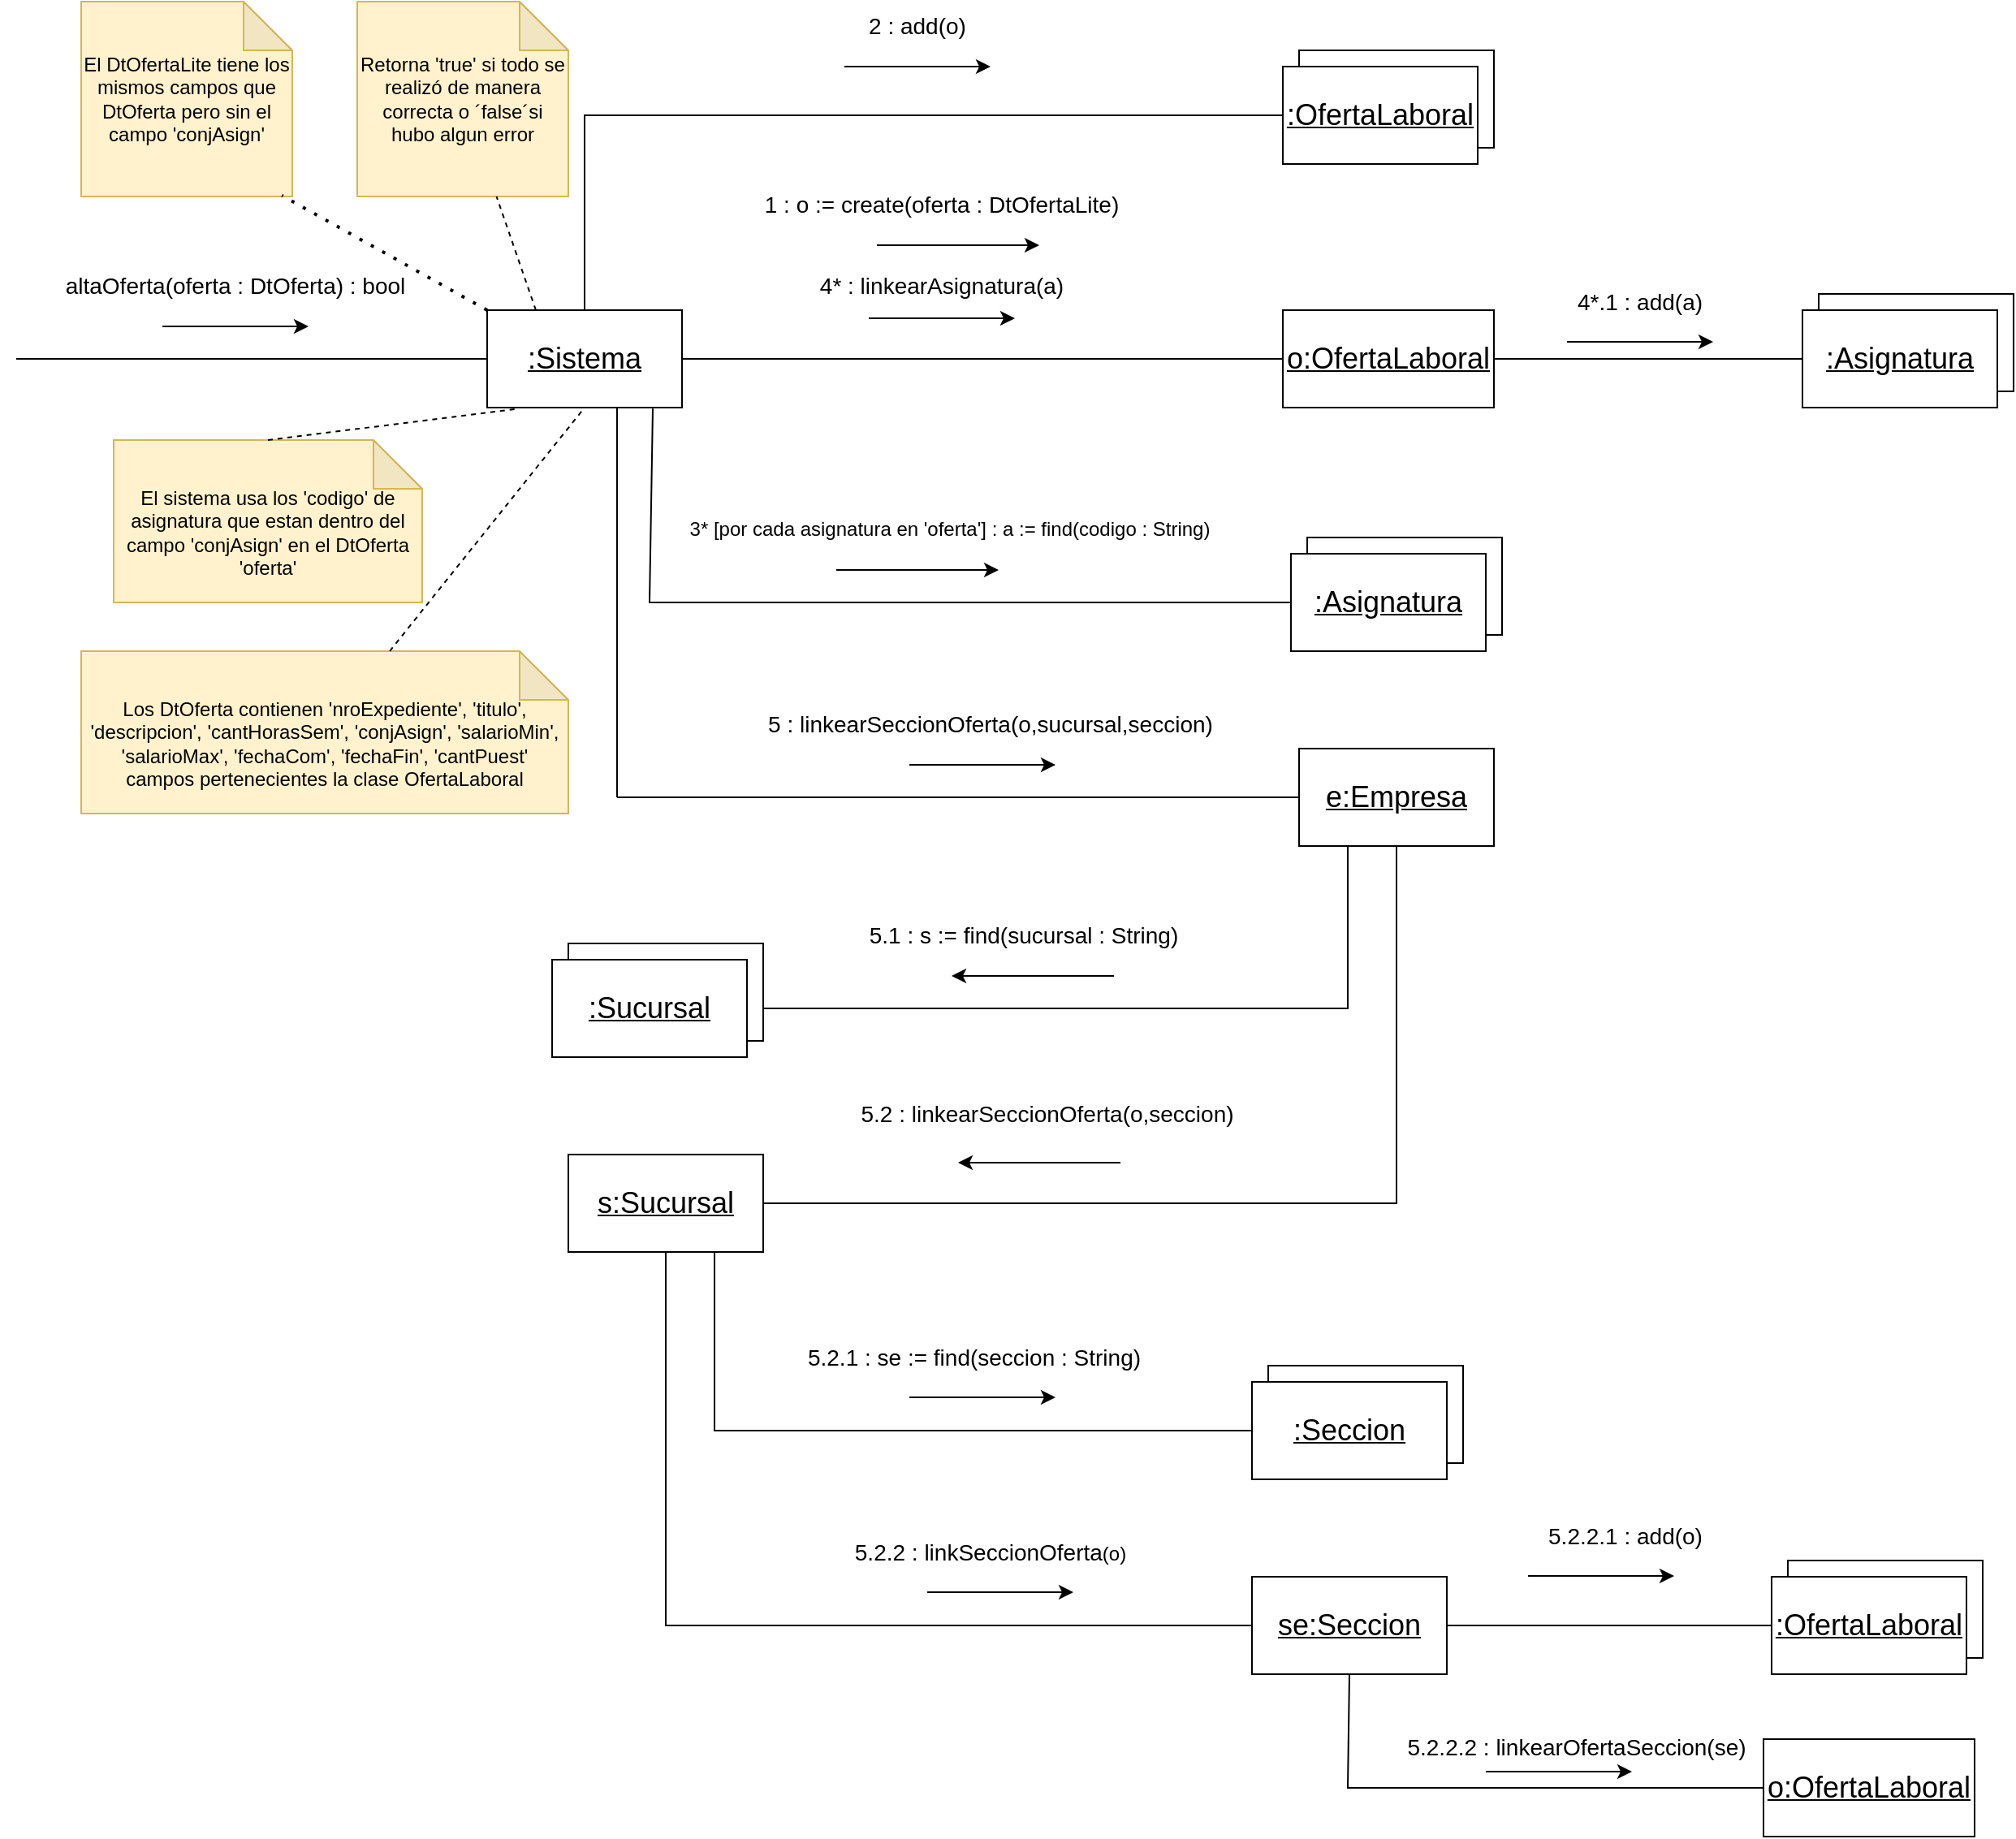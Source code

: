 <mxfile version="21.2.8" type="device">
  <diagram name="Página-1" id="lDwHkSur9uy2TGZwMG80">
    <mxGraphModel dx="1036" dy="614" grid="1" gridSize="10" guides="1" tooltips="1" connect="1" arrows="1" fold="1" page="1" pageScale="1" pageWidth="827" pageHeight="1169" math="0" shadow="0">
      <root>
        <mxCell id="0" />
        <mxCell id="1" parent="0" />
        <mxCell id="fPtMUDhMRRUA6EGS8jkj-1" value="&lt;font style=&quot;font-size: 18px;&quot;&gt;&lt;u&gt;:Sistema&lt;/u&gt;&lt;/font&gt;" style="rounded=0;whiteSpace=wrap;html=1;" parent="1" vertex="1">
          <mxGeometry x="320" y="200" width="120" height="60" as="geometry" />
        </mxCell>
        <mxCell id="fPtMUDhMRRUA6EGS8jkj-2" value="" style="endArrow=none;html=1;rounded=0;entryX=0;entryY=0.5;entryDx=0;entryDy=0;" parent="1" target="fPtMUDhMRRUA6EGS8jkj-1" edge="1">
          <mxGeometry width="50" height="50" relative="1" as="geometry">
            <mxPoint x="30" y="230" as="sourcePoint" />
            <mxPoint x="540" y="300" as="targetPoint" />
          </mxGeometry>
        </mxCell>
        <mxCell id="fPtMUDhMRRUA6EGS8jkj-3" value="&lt;font style=&quot;font-size: 14px;&quot;&gt;altaOferta(oferta : DtOferta) : bool&lt;/font&gt;" style="text;html=1;strokeColor=none;fillColor=none;align=center;verticalAlign=middle;whiteSpace=wrap;rounded=0;" parent="1" vertex="1">
          <mxGeometry x="20" y="170" width="290" height="30" as="geometry" />
        </mxCell>
        <mxCell id="fPtMUDhMRRUA6EGS8jkj-4" value="" style="endArrow=classic;html=1;rounded=0;" parent="1" edge="1">
          <mxGeometry width="50" height="50" relative="1" as="geometry">
            <mxPoint x="120" y="210" as="sourcePoint" />
            <mxPoint x="210" y="210" as="targetPoint" />
          </mxGeometry>
        </mxCell>
        <mxCell id="fPtMUDhMRRUA6EGS8jkj-5" value="&lt;font style=&quot;font-size: 18px;&quot;&gt;&lt;u&gt;o:OfertaLaboral&lt;/u&gt;&lt;/font&gt;" style="rounded=0;whiteSpace=wrap;html=1;" parent="1" vertex="1">
          <mxGeometry x="810" y="200" width="130" height="60" as="geometry" />
        </mxCell>
        <mxCell id="fPtMUDhMRRUA6EGS8jkj-6" value="" style="endArrow=none;html=1;rounded=0;exitX=1;exitY=0.5;exitDx=0;exitDy=0;entryX=0;entryY=0.5;entryDx=0;entryDy=0;" parent="1" source="fPtMUDhMRRUA6EGS8jkj-1" target="fPtMUDhMRRUA6EGS8jkj-5" edge="1">
          <mxGeometry width="50" height="50" relative="1" as="geometry">
            <mxPoint x="550" y="320" as="sourcePoint" />
            <mxPoint x="600" y="270" as="targetPoint" />
          </mxGeometry>
        </mxCell>
        <mxCell id="fPtMUDhMRRUA6EGS8jkj-7" value="&lt;font style=&quot;font-size: 14px;&quot;&gt;1 : o := create(oferta : DtOfertaLite)&lt;/font&gt;" style="text;html=1;strokeColor=none;fillColor=none;align=center;verticalAlign=middle;whiteSpace=wrap;rounded=0;" parent="1" vertex="1">
          <mxGeometry x="480" y="120" width="240" height="30" as="geometry" />
        </mxCell>
        <mxCell id="fPtMUDhMRRUA6EGS8jkj-8" value="" style="endArrow=classic;html=1;rounded=0;" parent="1" edge="1">
          <mxGeometry width="50" height="50" relative="1" as="geometry">
            <mxPoint x="560" y="160" as="sourcePoint" />
            <mxPoint x="660" y="160" as="targetPoint" />
          </mxGeometry>
        </mxCell>
        <mxCell id="fPtMUDhMRRUA6EGS8jkj-9" value="" style="rounded=0;whiteSpace=wrap;html=1;" parent="1" vertex="1">
          <mxGeometry x="820" y="40" width="120" height="60" as="geometry" />
        </mxCell>
        <mxCell id="fPtMUDhMRRUA6EGS8jkj-10" value="&lt;font style=&quot;font-size: 18px;&quot;&gt;&lt;u&gt;:OfertaLaboral&lt;/u&gt;&lt;/font&gt;" style="rounded=0;whiteSpace=wrap;html=1;" parent="1" vertex="1">
          <mxGeometry x="810" y="50" width="120" height="60" as="geometry" />
        </mxCell>
        <mxCell id="fPtMUDhMRRUA6EGS8jkj-12" value="" style="endArrow=none;html=1;rounded=0;exitX=0;exitY=0.5;exitDx=0;exitDy=0;entryX=0.5;entryY=0;entryDx=0;entryDy=0;" parent="1" source="fPtMUDhMRRUA6EGS8jkj-10" target="fPtMUDhMRRUA6EGS8jkj-1" edge="1">
          <mxGeometry width="50" height="50" relative="1" as="geometry">
            <mxPoint x="430" y="380" as="sourcePoint" />
            <mxPoint x="380" y="260" as="targetPoint" />
            <Array as="points">
              <mxPoint x="380" y="80" />
            </Array>
          </mxGeometry>
        </mxCell>
        <mxCell id="fPtMUDhMRRUA6EGS8jkj-13" value="&lt;font style=&quot;font-size: 14px;&quot;&gt;2 : add(o)&lt;/font&gt;" style="text;html=1;strokeColor=none;fillColor=none;align=center;verticalAlign=middle;whiteSpace=wrap;rounded=0;" parent="1" vertex="1">
          <mxGeometry x="500" y="10" width="170" height="30" as="geometry" />
        </mxCell>
        <mxCell id="fPtMUDhMRRUA6EGS8jkj-14" value="" style="endArrow=classic;html=1;rounded=0;" parent="1" edge="1">
          <mxGeometry width="50" height="50" relative="1" as="geometry">
            <mxPoint x="540" y="50" as="sourcePoint" />
            <mxPoint x="630" y="50" as="targetPoint" />
          </mxGeometry>
        </mxCell>
        <mxCell id="fPtMUDhMRRUA6EGS8jkj-20" value="" style="rounded=0;whiteSpace=wrap;html=1;" parent="1" vertex="1">
          <mxGeometry x="825" y="340" width="120" height="60" as="geometry" />
        </mxCell>
        <mxCell id="fPtMUDhMRRUA6EGS8jkj-21" value="&lt;font style=&quot;font-size: 18px;&quot;&gt;&lt;u&gt;:Asignatura&lt;/u&gt;&lt;/font&gt;" style="rounded=0;whiteSpace=wrap;html=1;" parent="1" vertex="1">
          <mxGeometry x="815" y="350" width="120" height="60" as="geometry" />
        </mxCell>
        <mxCell id="fPtMUDhMRRUA6EGS8jkj-23" value="" style="endArrow=none;html=1;rounded=0;entryX=0.85;entryY=1.01;entryDx=0;entryDy=0;exitX=0;exitY=0.5;exitDx=0;exitDy=0;entryPerimeter=0;" parent="1" source="fPtMUDhMRRUA6EGS8jkj-21" target="fPtMUDhMRRUA6EGS8jkj-1" edge="1">
          <mxGeometry width="50" height="50" relative="1" as="geometry">
            <mxPoint x="810" y="380" as="sourcePoint" />
            <mxPoint x="700" y="230" as="targetPoint" />
            <Array as="points">
              <mxPoint x="420" y="380" />
            </Array>
          </mxGeometry>
        </mxCell>
        <mxCell id="fPtMUDhMRRUA6EGS8jkj-24" value="3* [por cada asignatura en &#39;oferta&#39;] : a := find(codigo : String)" style="text;html=1;strokeColor=none;fillColor=none;align=center;verticalAlign=middle;whiteSpace=wrap;rounded=0;" parent="1" vertex="1">
          <mxGeometry x="420" y="320" width="370" height="30" as="geometry" />
        </mxCell>
        <mxCell id="fPtMUDhMRRUA6EGS8jkj-25" value="" style="endArrow=classic;html=1;rounded=0;" parent="1" edge="1">
          <mxGeometry width="50" height="50" relative="1" as="geometry">
            <mxPoint x="535" y="360" as="sourcePoint" />
            <mxPoint x="635" y="360" as="targetPoint" />
          </mxGeometry>
        </mxCell>
        <mxCell id="fPtMUDhMRRUA6EGS8jkj-26" value="&lt;font style=&quot;font-size: 14px;&quot;&gt;4* : linkearAsignatura(a)&lt;/font&gt;" style="text;html=1;strokeColor=none;fillColor=none;align=center;verticalAlign=middle;whiteSpace=wrap;rounded=0;" parent="1" vertex="1">
          <mxGeometry x="500" y="165" width="200" height="40" as="geometry" />
        </mxCell>
        <mxCell id="fPtMUDhMRRUA6EGS8jkj-27" value="" style="endArrow=classic;html=1;rounded=0;" parent="1" edge="1">
          <mxGeometry width="50" height="50" relative="1" as="geometry">
            <mxPoint x="555" y="205" as="sourcePoint" />
            <mxPoint x="645" y="205" as="targetPoint" />
          </mxGeometry>
        </mxCell>
        <mxCell id="fPtMUDhMRRUA6EGS8jkj-28" value="" style="endArrow=none;html=1;rounded=0;exitX=1;exitY=0.5;exitDx=0;exitDy=0;" parent="1" source="fPtMUDhMRRUA6EGS8jkj-5" edge="1">
          <mxGeometry width="50" height="50" relative="1" as="geometry">
            <mxPoint x="760" y="240" as="sourcePoint" />
            <mxPoint x="1130" y="230" as="targetPoint" />
          </mxGeometry>
        </mxCell>
        <mxCell id="fPtMUDhMRRUA6EGS8jkj-29" value="" style="rounded=0;whiteSpace=wrap;html=1;" parent="1" vertex="1">
          <mxGeometry x="1140" y="190" width="120" height="60" as="geometry" />
        </mxCell>
        <mxCell id="fPtMUDhMRRUA6EGS8jkj-30" value="&lt;font style=&quot;font-size: 18px;&quot;&gt;&lt;u&gt;:Asignatura&lt;/u&gt;&lt;/font&gt;" style="rounded=0;whiteSpace=wrap;html=1;" parent="1" vertex="1">
          <mxGeometry x="1130" y="200" width="120" height="60" as="geometry" />
        </mxCell>
        <mxCell id="fPtMUDhMRRUA6EGS8jkj-32" value="&lt;font style=&quot;font-size: 14px;&quot;&gt;4*.1 : add(a)&lt;/font&gt;" style="text;html=1;strokeColor=none;fillColor=none;align=center;verticalAlign=middle;whiteSpace=wrap;rounded=0;" parent="1" vertex="1">
          <mxGeometry x="945" y="180" width="170" height="30" as="geometry" />
        </mxCell>
        <mxCell id="fPtMUDhMRRUA6EGS8jkj-33" value="" style="endArrow=classic;html=1;rounded=0;" parent="1" edge="1">
          <mxGeometry width="50" height="50" relative="1" as="geometry">
            <mxPoint x="985" y="219.5" as="sourcePoint" />
            <mxPoint x="1075" y="219.5" as="targetPoint" />
          </mxGeometry>
        </mxCell>
        <mxCell id="fPtMUDhMRRUA6EGS8jkj-34" value="&lt;br&gt;El sistema usa los &#39;codigo&#39; de asignatura que estan dentro del campo &#39;conjAsign&#39; en el DtOferta &#39;oferta&#39;" style="shape=note;whiteSpace=wrap;html=1;backgroundOutline=1;darkOpacity=0.05;fillColor=#fff2cc;strokeColor=#d6b656;" parent="1" vertex="1">
          <mxGeometry x="90" y="280" width="190" height="100" as="geometry" />
        </mxCell>
        <mxCell id="fPtMUDhMRRUA6EGS8jkj-35" value="" style="endArrow=none;dashed=1;html=1;rounded=0;entryX=0.157;entryY=1.013;entryDx=0;entryDy=0;exitX=0.5;exitY=0;exitDx=0;exitDy=0;exitPerimeter=0;entryPerimeter=0;" parent="1" source="fPtMUDhMRRUA6EGS8jkj-34" target="fPtMUDhMRRUA6EGS8jkj-1" edge="1">
          <mxGeometry width="50" height="50" relative="1" as="geometry">
            <mxPoint x="720" y="380" as="sourcePoint" />
            <mxPoint x="770" y="330" as="targetPoint" />
          </mxGeometry>
        </mxCell>
        <mxCell id="fPtMUDhMRRUA6EGS8jkj-36" value="Retorna &#39;true&#39; si todo se realizó de manera correcta o ´false´si hubo algun error" style="shape=note;whiteSpace=wrap;html=1;backgroundOutline=1;darkOpacity=0.05;fillColor=#fff2cc;strokeColor=#d6b656;" parent="1" vertex="1">
          <mxGeometry x="240" y="10" width="130" height="120" as="geometry" />
        </mxCell>
        <mxCell id="fPtMUDhMRRUA6EGS8jkj-37" value="" style="endArrow=none;dashed=1;html=1;rounded=0;exitX=0.25;exitY=0;exitDx=0;exitDy=0;" parent="1" source="fPtMUDhMRRUA6EGS8jkj-1" target="fPtMUDhMRRUA6EGS8jkj-36" edge="1">
          <mxGeometry width="50" height="50" relative="1" as="geometry">
            <mxPoint x="510" y="300" as="sourcePoint" />
            <mxPoint x="560" y="250" as="targetPoint" />
          </mxGeometry>
        </mxCell>
        <mxCell id="fPtMUDhMRRUA6EGS8jkj-40" value="&lt;font style=&quot;font-size: 18px;&quot;&gt;&lt;u&gt;e:Empresa&lt;/u&gt;&lt;/font&gt;" style="rounded=0;whiteSpace=wrap;html=1;" parent="1" vertex="1">
          <mxGeometry x="820" y="470" width="120" height="60" as="geometry" />
        </mxCell>
        <mxCell id="fPtMUDhMRRUA6EGS8jkj-41" value="" style="endArrow=none;html=1;rounded=0;entryX=0;entryY=0.5;entryDx=0;entryDy=0;" parent="1" target="fPtMUDhMRRUA6EGS8jkj-40" edge="1">
          <mxGeometry width="50" height="50" relative="1" as="geometry">
            <mxPoint x="400" y="500" as="sourcePoint" />
            <mxPoint x="660" y="550" as="targetPoint" />
            <Array as="points" />
          </mxGeometry>
        </mxCell>
        <mxCell id="fPtMUDhMRRUA6EGS8jkj-42" value="&lt;font style=&quot;font-size: 18px;&quot;&gt;&lt;u&gt;s:Sucursal&lt;/u&gt;&lt;/font&gt;" style="rounded=0;whiteSpace=wrap;html=1;" parent="1" vertex="1">
          <mxGeometry x="370" y="720" width="120" height="60" as="geometry" />
        </mxCell>
        <mxCell id="fPtMUDhMRRUA6EGS8jkj-43" value="" style="endArrow=none;html=1;rounded=0;exitX=1;exitY=0.5;exitDx=0;exitDy=0;entryX=0.5;entryY=1;entryDx=0;entryDy=0;" parent="1" source="fPtMUDhMRRUA6EGS8jkj-42" target="fPtMUDhMRRUA6EGS8jkj-40" edge="1">
          <mxGeometry width="50" height="50" relative="1" as="geometry">
            <mxPoint x="630" y="710" as="sourcePoint" />
            <mxPoint x="680" y="660" as="targetPoint" />
            <Array as="points">
              <mxPoint x="880" y="750" />
            </Array>
          </mxGeometry>
        </mxCell>
        <mxCell id="fPtMUDhMRRUA6EGS8jkj-44" value="&lt;font style=&quot;font-size: 14px;&quot;&gt;&lt;font style=&quot;border-color: var(--border-color);&quot;&gt;5.2 : linkearSeccionOferta&lt;/font&gt;(o,seccion)&lt;/font&gt;" style="text;html=1;strokeColor=none;fillColor=none;align=center;verticalAlign=middle;whiteSpace=wrap;rounded=0;" parent="1" vertex="1">
          <mxGeometry x="530" y="680" width="270" height="30" as="geometry" />
        </mxCell>
        <mxCell id="fPtMUDhMRRUA6EGS8jkj-45" value="" style="endArrow=classic;html=1;rounded=0;" parent="1" edge="1">
          <mxGeometry width="50" height="50" relative="1" as="geometry">
            <mxPoint x="710" y="725" as="sourcePoint" />
            <mxPoint x="610" y="725" as="targetPoint" />
          </mxGeometry>
        </mxCell>
        <mxCell id="fPtMUDhMRRUA6EGS8jkj-46" value="&lt;font style=&quot;font-size: 14px;&quot;&gt;&lt;font style=&quot;&quot;&gt;5 : linkearSeccionOferta&lt;/font&gt;(o,sucursal,seccion)&lt;/font&gt;" style="text;html=1;strokeColor=none;fillColor=none;align=center;verticalAlign=middle;whiteSpace=wrap;rounded=0;" parent="1" vertex="1">
          <mxGeometry x="445" y="440" width="370" height="30" as="geometry" />
        </mxCell>
        <mxCell id="fPtMUDhMRRUA6EGS8jkj-47" value="" style="endArrow=classic;html=1;rounded=0;" parent="1" edge="1">
          <mxGeometry width="50" height="50" relative="1" as="geometry">
            <mxPoint x="580" y="480" as="sourcePoint" />
            <mxPoint x="670" y="480" as="targetPoint" />
            <Array as="points">
              <mxPoint x="621" y="480" />
            </Array>
          </mxGeometry>
        </mxCell>
        <mxCell id="fPtMUDhMRRUA6EGS8jkj-49" value="&lt;font style=&quot;font-size: 18px;&quot;&gt;&lt;u&gt;se:Seccion&lt;/u&gt;&lt;/font&gt;" style="rounded=0;whiteSpace=wrap;html=1;" parent="1" vertex="1">
          <mxGeometry x="791" y="980" width="120" height="60" as="geometry" />
        </mxCell>
        <mxCell id="fPtMUDhMRRUA6EGS8jkj-50" value="" style="endArrow=none;html=1;rounded=0;entryX=0.5;entryY=1;entryDx=0;entryDy=0;exitX=0;exitY=0.5;exitDx=0;exitDy=0;" parent="1" source="fPtMUDhMRRUA6EGS8jkj-49" target="fPtMUDhMRRUA6EGS8jkj-42" edge="1">
          <mxGeometry width="50" height="50" relative="1" as="geometry">
            <mxPoint x="620" y="830" as="sourcePoint" />
            <mxPoint x="670" y="780" as="targetPoint" />
            <Array as="points">
              <mxPoint x="430" y="1010" />
            </Array>
          </mxGeometry>
        </mxCell>
        <mxCell id="fPtMUDhMRRUA6EGS8jkj-51" value="&lt;font style=&quot;border-color: var(--border-color); font-size: 14px;&quot;&gt;5.2.2 : linkSeccionOferta&lt;/font&gt;(o)" style="text;html=1;strokeColor=none;fillColor=none;align=center;verticalAlign=middle;whiteSpace=wrap;rounded=0;" parent="1" vertex="1">
          <mxGeometry x="500" y="950" width="260" height="30" as="geometry" />
        </mxCell>
        <mxCell id="fPtMUDhMRRUA6EGS8jkj-52" value="" style="endArrow=classic;html=1;rounded=0;" parent="1" edge="1">
          <mxGeometry width="50" height="50" relative="1" as="geometry">
            <mxPoint x="591" y="989.5" as="sourcePoint" />
            <mxPoint x="681" y="989.5" as="targetPoint" />
          </mxGeometry>
        </mxCell>
        <mxCell id="fPtMUDhMRRUA6EGS8jkj-55" value="" style="endArrow=none;html=1;rounded=0;" parent="1" edge="1">
          <mxGeometry width="50" height="50" relative="1" as="geometry">
            <mxPoint x="400" y="500" as="sourcePoint" />
            <mxPoint x="400" y="260" as="targetPoint" />
          </mxGeometry>
        </mxCell>
        <mxCell id="fPtMUDhMRRUA6EGS8jkj-56" value="" style="rounded=0;whiteSpace=wrap;html=1;" parent="1" vertex="1">
          <mxGeometry x="1121" y="970" width="120" height="60" as="geometry" />
        </mxCell>
        <mxCell id="fPtMUDhMRRUA6EGS8jkj-57" value="&lt;font style=&quot;font-size: 18px;&quot;&gt;&lt;u&gt;:OfertaLaboral&lt;/u&gt;&lt;/font&gt;" style="rounded=0;whiteSpace=wrap;html=1;" parent="1" vertex="1">
          <mxGeometry x="1111" y="980" width="120" height="60" as="geometry" />
        </mxCell>
        <mxCell id="fPtMUDhMRRUA6EGS8jkj-59" value="" style="endArrow=none;html=1;rounded=0;entryX=0;entryY=0.5;entryDx=0;entryDy=0;exitX=1;exitY=0.5;exitDx=0;exitDy=0;" parent="1" source="fPtMUDhMRRUA6EGS8jkj-49" target="fPtMUDhMRRUA6EGS8jkj-57" edge="1">
          <mxGeometry width="50" height="50" relative="1" as="geometry">
            <mxPoint x="861" y="960" as="sourcePoint" />
            <mxPoint x="911" y="910" as="targetPoint" />
          </mxGeometry>
        </mxCell>
        <mxCell id="fPtMUDhMRRUA6EGS8jkj-60" value="&lt;font style=&quot;font-size: 14px;&quot;&gt;5.2.2.1 : add(o)&lt;/font&gt;" style="text;html=1;strokeColor=none;fillColor=none;align=center;verticalAlign=middle;whiteSpace=wrap;rounded=0;" parent="1" vertex="1">
          <mxGeometry x="921" y="940" width="200" height="30" as="geometry" />
        </mxCell>
        <mxCell id="fPtMUDhMRRUA6EGS8jkj-61" value="" style="endArrow=classic;html=1;rounded=0;" parent="1" edge="1">
          <mxGeometry width="50" height="50" relative="1" as="geometry">
            <mxPoint x="961" y="979.5" as="sourcePoint" />
            <mxPoint x="1051" y="979.5" as="targetPoint" />
          </mxGeometry>
        </mxCell>
        <mxCell id="pxO26fJ8hDqsdhVdUQhR-1" value="&lt;font style=&quot;font-size: 14px;&quot;&gt;5.2.2.2 : linkearOfertaSeccion(se)&lt;/font&gt;" style="text;html=1;strokeColor=none;fillColor=none;align=center;verticalAlign=middle;whiteSpace=wrap;rounded=0;" parent="1" vertex="1">
          <mxGeometry x="876" y="1070" width="230" height="30" as="geometry" />
        </mxCell>
        <mxCell id="pxO26fJ8hDqsdhVdUQhR-2" value="" style="endArrow=classic;html=1;rounded=0;" parent="1" edge="1">
          <mxGeometry width="50" height="50" relative="1" as="geometry">
            <mxPoint x="935" y="1100" as="sourcePoint" />
            <mxPoint x="1025" y="1100" as="targetPoint" />
          </mxGeometry>
        </mxCell>
        <mxCell id="pxO26fJ8hDqsdhVdUQhR-3" value="&lt;br&gt;Los DtOferta contienen &#39;nroExpediente&#39;, &#39;titulo&#39;, &#39;descripcion&#39;, &#39;cantHorasSem&#39;, &#39;conjAsign&#39;, &#39;salarioMin&#39;,&lt;br&gt;&#39;salarioMax&#39;, &#39;fechaCom&#39;, &#39;fechaFin&#39;, &#39;cantPuest&#39;&lt;br&gt;campos pertenecientes la clase OfertaLaboral" style="shape=note;whiteSpace=wrap;html=1;backgroundOutline=1;darkOpacity=0.05;fillColor=#fff2cc;strokeColor=#d6b656;" parent="1" vertex="1">
          <mxGeometry x="70" y="410" width="300" height="100" as="geometry" />
        </mxCell>
        <mxCell id="pxO26fJ8hDqsdhVdUQhR-4" value="" style="endArrow=none;dashed=1;html=1;rounded=0;entryX=0.5;entryY=1;entryDx=0;entryDy=0;" parent="1" source="pxO26fJ8hDqsdhVdUQhR-3" target="fPtMUDhMRRUA6EGS8jkj-1" edge="1">
          <mxGeometry width="50" height="50" relative="1" as="geometry">
            <mxPoint x="570" y="340" as="sourcePoint" />
            <mxPoint x="620" y="290" as="targetPoint" />
          </mxGeometry>
        </mxCell>
        <mxCell id="oulxoHmJhCP6k_IeSaig-2" value="" style="endArrow=none;html=1;rounded=0;entryX=0.25;entryY=1;entryDx=0;entryDy=0;" edge="1" parent="1" target="fPtMUDhMRRUA6EGS8jkj-40">
          <mxGeometry width="50" height="50" relative="1" as="geometry">
            <mxPoint x="490" y="630" as="sourcePoint" />
            <mxPoint x="790" y="490" as="targetPoint" />
            <Array as="points">
              <mxPoint x="850" y="630" />
            </Array>
          </mxGeometry>
        </mxCell>
        <mxCell id="oulxoHmJhCP6k_IeSaig-3" value="" style="rounded=0;whiteSpace=wrap;html=1;" vertex="1" parent="1">
          <mxGeometry x="370" y="590" width="120" height="60" as="geometry" />
        </mxCell>
        <mxCell id="oulxoHmJhCP6k_IeSaig-4" value="&lt;font style=&quot;font-size: 18px;&quot;&gt;&lt;u&gt;:Sucursal&lt;/u&gt;&lt;/font&gt;" style="rounded=0;whiteSpace=wrap;html=1;" vertex="1" parent="1">
          <mxGeometry x="360" y="600" width="120" height="60" as="geometry" />
        </mxCell>
        <mxCell id="oulxoHmJhCP6k_IeSaig-5" value="&lt;font style=&quot;font-size: 14px;&quot;&gt;5.1 : s := find(sucursal : String)&lt;/font&gt;" style="text;html=1;align=center;verticalAlign=middle;resizable=0;points=[];autosize=1;strokeColor=none;fillColor=none;" vertex="1" parent="1">
          <mxGeometry x="545" y="570" width="210" height="30" as="geometry" />
        </mxCell>
        <mxCell id="oulxoHmJhCP6k_IeSaig-6" value="" style="endArrow=classic;html=1;rounded=0;" edge="1" parent="1">
          <mxGeometry width="50" height="50" relative="1" as="geometry">
            <mxPoint x="706" y="610" as="sourcePoint" />
            <mxPoint x="606" y="610" as="targetPoint" />
          </mxGeometry>
        </mxCell>
        <mxCell id="oulxoHmJhCP6k_IeSaig-7" value="" style="rounded=0;whiteSpace=wrap;html=1;" vertex="1" parent="1">
          <mxGeometry x="801" y="850" width="120" height="60" as="geometry" />
        </mxCell>
        <mxCell id="oulxoHmJhCP6k_IeSaig-8" value="&lt;font style=&quot;font-size: 18px;&quot;&gt;&lt;u&gt;:Seccion&lt;/u&gt;&lt;/font&gt;" style="rounded=0;whiteSpace=wrap;html=1;" vertex="1" parent="1">
          <mxGeometry x="791" y="860" width="120" height="60" as="geometry" />
        </mxCell>
        <mxCell id="oulxoHmJhCP6k_IeSaig-9" value="&lt;font style=&quot;font-size: 14px;&quot;&gt;5.2.1 : se := find(seccion : String)&lt;/font&gt;" style="text;html=1;strokeColor=none;fillColor=none;align=center;verticalAlign=middle;whiteSpace=wrap;rounded=0;" vertex="1" parent="1">
          <mxGeometry x="490" y="830" width="260" height="30" as="geometry" />
        </mxCell>
        <mxCell id="oulxoHmJhCP6k_IeSaig-10" value="" style="endArrow=classic;html=1;rounded=0;" edge="1" parent="1">
          <mxGeometry width="50" height="50" relative="1" as="geometry">
            <mxPoint x="580" y="869.5" as="sourcePoint" />
            <mxPoint x="670" y="869.5" as="targetPoint" />
          </mxGeometry>
        </mxCell>
        <mxCell id="oulxoHmJhCP6k_IeSaig-11" value="" style="endArrow=none;html=1;rounded=0;entryX=0.75;entryY=1;entryDx=0;entryDy=0;exitX=0;exitY=0.5;exitDx=0;exitDy=0;" edge="1" parent="1" source="oulxoHmJhCP6k_IeSaig-8" target="fPtMUDhMRRUA6EGS8jkj-42">
          <mxGeometry width="50" height="50" relative="1" as="geometry">
            <mxPoint x="780" y="770" as="sourcePoint" />
            <mxPoint x="830" y="720" as="targetPoint" />
            <Array as="points">
              <mxPoint x="460" y="890" />
            </Array>
          </mxGeometry>
        </mxCell>
        <mxCell id="oulxoHmJhCP6k_IeSaig-12" value="" style="endArrow=none;html=1;rounded=0;entryX=0.5;entryY=1;entryDx=0;entryDy=0;exitX=0;exitY=0.5;exitDx=0;exitDy=0;" edge="1" parent="1" source="oulxoHmJhCP6k_IeSaig-13" target="fPtMUDhMRRUA6EGS8jkj-49">
          <mxGeometry width="50" height="50" relative="1" as="geometry">
            <mxPoint x="1100" y="1110" as="sourcePoint" />
            <mxPoint x="830" y="930" as="targetPoint" />
            <Array as="points">
              <mxPoint x="850" y="1110" />
            </Array>
          </mxGeometry>
        </mxCell>
        <mxCell id="oulxoHmJhCP6k_IeSaig-13" value="&lt;font style=&quot;font-size: 18px;&quot;&gt;&lt;u&gt;o:OfertaLaboral&lt;/u&gt;&lt;/font&gt;" style="rounded=0;whiteSpace=wrap;html=1;" vertex="1" parent="1">
          <mxGeometry x="1106" y="1080" width="130" height="60" as="geometry" />
        </mxCell>
        <mxCell id="oulxoHmJhCP6k_IeSaig-14" value="El DtOfertaLite tiene los mismos campos que DtOferta pero sin el campo &#39;conjAsign&#39;" style="shape=note;whiteSpace=wrap;html=1;backgroundOutline=1;darkOpacity=0.05;fillColor=#fff2cc;strokeColor=#d6b656;" vertex="1" parent="1">
          <mxGeometry x="70" y="10" width="130" height="120" as="geometry" />
        </mxCell>
        <mxCell id="oulxoHmJhCP6k_IeSaig-15" value="" style="endArrow=none;dashed=1;html=1;dashPattern=1 3;strokeWidth=2;rounded=0;entryX=0.951;entryY=0.995;entryDx=0;entryDy=0;entryPerimeter=0;" edge="1" parent="1" target="oulxoHmJhCP6k_IeSaig-14">
          <mxGeometry width="50" height="50" relative="1" as="geometry">
            <mxPoint x="320" y="200" as="sourcePoint" />
            <mxPoint x="620" y="250" as="targetPoint" />
          </mxGeometry>
        </mxCell>
      </root>
    </mxGraphModel>
  </diagram>
</mxfile>
